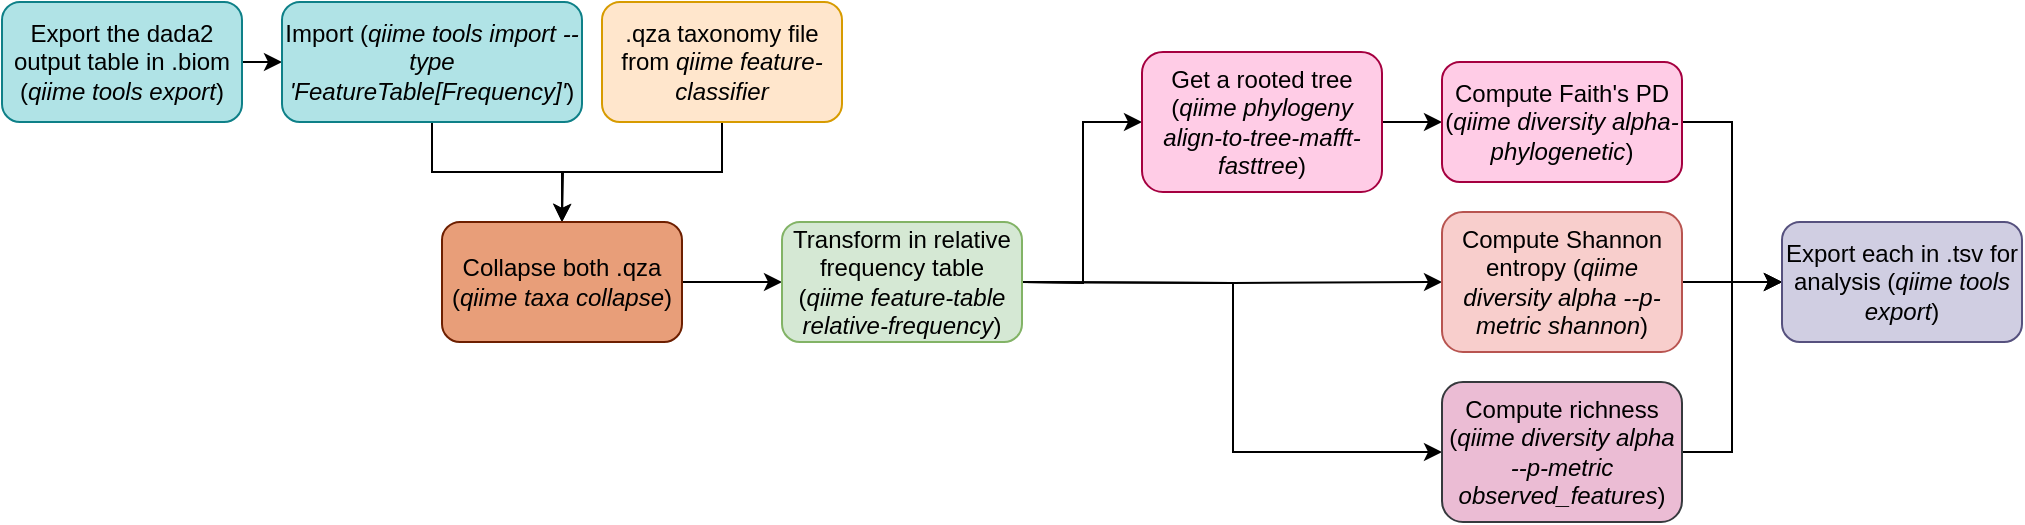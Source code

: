 <mxfile version="26.0.10">
  <diagram name="Page-1" id="an7SCoJztfbovpAoPftu">
    <mxGraphModel dx="1114" dy="615" grid="1" gridSize="10" guides="1" tooltips="1" connect="1" arrows="1" fold="1" page="1" pageScale="1" pageWidth="827" pageHeight="1169" math="0" shadow="0">
      <root>
        <mxCell id="0" />
        <mxCell id="1" parent="0" />
        <mxCell id="lj6ag9x8ZAp9cKXBooP7-7" style="edgeStyle=orthogonalEdgeStyle;rounded=0;orthogonalLoop=1;jettySize=auto;html=1;exitX=1;exitY=0.5;exitDx=0;exitDy=0;entryX=0;entryY=0.5;entryDx=0;entryDy=0;" parent="1" target="lj6ag9x8ZAp9cKXBooP7-2" edge="1">
          <mxGeometry relative="1" as="geometry">
            <mxPoint x="720" y="250" as="sourcePoint" />
          </mxGeometry>
        </mxCell>
        <mxCell id="lj6ag9x8ZAp9cKXBooP7-8" style="edgeStyle=orthogonalEdgeStyle;rounded=0;orthogonalLoop=1;jettySize=auto;html=1;exitX=1;exitY=0.5;exitDx=0;exitDy=0;entryX=0;entryY=0.5;entryDx=0;entryDy=0;" parent="1" target="lj6ag9x8ZAp9cKXBooP7-4" edge="1">
          <mxGeometry relative="1" as="geometry">
            <mxPoint x="720" y="250" as="sourcePoint" />
          </mxGeometry>
        </mxCell>
        <mxCell id="lj6ag9x8ZAp9cKXBooP7-9" style="edgeStyle=orthogonalEdgeStyle;rounded=0;orthogonalLoop=1;jettySize=auto;html=1;exitX=1;exitY=0.5;exitDx=0;exitDy=0;entryX=0;entryY=0.5;entryDx=0;entryDy=0;" parent="1" target="lj6ag9x8ZAp9cKXBooP7-5" edge="1">
          <mxGeometry relative="1" as="geometry">
            <mxPoint x="720" y="250" as="sourcePoint" />
          </mxGeometry>
        </mxCell>
        <mxCell id="lj6ag9x8ZAp9cKXBooP7-10" style="edgeStyle=orthogonalEdgeStyle;rounded=0;orthogonalLoop=1;jettySize=auto;html=1;exitX=1;exitY=0.5;exitDx=0;exitDy=0;entryX=0;entryY=0.5;entryDx=0;entryDy=0;" parent="1" source="lj6ag9x8ZAp9cKXBooP7-2" target="lj6ag9x8ZAp9cKXBooP7-3" edge="1">
          <mxGeometry relative="1" as="geometry" />
        </mxCell>
        <mxCell id="lj6ag9x8ZAp9cKXBooP7-2" value="&lt;span style=&quot;color: rgb(0, 0, 0);&quot;&gt;Get a rooted tree (&lt;i&gt;qiime phylogeny align-to-tree-mafft-fasttree&lt;/i&gt;)&lt;/span&gt;" style="rounded=1;whiteSpace=wrap;html=1;fillColor=light-dark(#FFCCE6,#FFCCE6);strokeColor=#A50040;fontColor=#ffffff;" parent="1" vertex="1">
          <mxGeometry x="780" y="135" width="120" height="70" as="geometry" />
        </mxCell>
        <mxCell id="lj6ag9x8ZAp9cKXBooP7-12" style="edgeStyle=orthogonalEdgeStyle;rounded=0;orthogonalLoop=1;jettySize=auto;html=1;exitX=1;exitY=0.5;exitDx=0;exitDy=0;entryX=0;entryY=0.5;entryDx=0;entryDy=0;" parent="1" source="lj6ag9x8ZAp9cKXBooP7-3" target="lj6ag9x8ZAp9cKXBooP7-6" edge="1">
          <mxGeometry relative="1" as="geometry" />
        </mxCell>
        <mxCell id="lj6ag9x8ZAp9cKXBooP7-3" value="&lt;span style=&quot;color: rgb(0, 0, 0);&quot;&gt;Compute Faith&#39;s PD (&lt;i&gt;qiime diversity alpha-phylogenetic&lt;/i&gt;)&lt;/span&gt;" style="rounded=1;whiteSpace=wrap;html=1;fillColor=light-dark(#FFCCE6,#FFCCE6);strokeColor=#A50040;fontColor=#ffffff;" parent="1" vertex="1">
          <mxGeometry x="930" y="140" width="120" height="60" as="geometry" />
        </mxCell>
        <mxCell id="lj6ag9x8ZAp9cKXBooP7-11" style="edgeStyle=orthogonalEdgeStyle;rounded=0;orthogonalLoop=1;jettySize=auto;html=1;exitX=1;exitY=0.5;exitDx=0;exitDy=0;entryX=0;entryY=0.5;entryDx=0;entryDy=0;" parent="1" source="lj6ag9x8ZAp9cKXBooP7-4" target="lj6ag9x8ZAp9cKXBooP7-6" edge="1">
          <mxGeometry relative="1" as="geometry" />
        </mxCell>
        <mxCell id="lj6ag9x8ZAp9cKXBooP7-4" value="Compute Shannon entropy (&lt;i&gt;qiime diversity alpha --p-metric shannon&lt;/i&gt;)" style="rounded=1;whiteSpace=wrap;html=1;fillColor=#f8cecc;strokeColor=#b85450;" parent="1" vertex="1">
          <mxGeometry x="930" y="215" width="120" height="70" as="geometry" />
        </mxCell>
        <mxCell id="lj6ag9x8ZAp9cKXBooP7-13" style="edgeStyle=orthogonalEdgeStyle;rounded=0;orthogonalLoop=1;jettySize=auto;html=1;exitX=1;exitY=0.5;exitDx=0;exitDy=0;entryX=0;entryY=0.5;entryDx=0;entryDy=0;" parent="1" source="lj6ag9x8ZAp9cKXBooP7-5" target="lj6ag9x8ZAp9cKXBooP7-6" edge="1">
          <mxGeometry relative="1" as="geometry" />
        </mxCell>
        <mxCell id="lj6ag9x8ZAp9cKXBooP7-5" value="Compute richness (&lt;i&gt;qiime diversity alpha --p-metric observed_features&lt;/i&gt;)" style="rounded=1;whiteSpace=wrap;html=1;fillColor=#EBBCD4;strokeColor=#36393d;" parent="1" vertex="1">
          <mxGeometry x="930" y="300" width="120" height="70" as="geometry" />
        </mxCell>
        <mxCell id="lj6ag9x8ZAp9cKXBooP7-6" value="Export each in .tsv for analysis (&lt;i&gt;qiime tools export&lt;/i&gt;)" style="rounded=1;whiteSpace=wrap;html=1;fillColor=#d0cee2;strokeColor=#56517e;" parent="1" vertex="1">
          <mxGeometry x="1100" y="220" width="120" height="60" as="geometry" />
        </mxCell>
        <mxCell id="IujXwmgyFQbCo-uc9xel-2" style="edgeStyle=orthogonalEdgeStyle;rounded=0;orthogonalLoop=1;jettySize=auto;html=1;exitX=1;exitY=0.5;exitDx=0;exitDy=0;entryX=0;entryY=0.5;entryDx=0;entryDy=0;" edge="1" parent="1" source="lj6ag9x8ZAp9cKXBooP7-14" target="lj6ag9x8ZAp9cKXBooP7-15">
          <mxGeometry relative="1" as="geometry" />
        </mxCell>
        <mxCell id="lj6ag9x8ZAp9cKXBooP7-14" value="Export the dada2 output table in .biom (&lt;i&gt;qiime tools export&lt;/i&gt;)" style="rounded=1;whiteSpace=wrap;html=1;fillColor=#b0e3e6;strokeColor=#0e8088;" parent="1" vertex="1">
          <mxGeometry x="210" y="110" width="120" height="60" as="geometry" />
        </mxCell>
        <mxCell id="lj6ag9x8ZAp9cKXBooP7-20" style="edgeStyle=orthogonalEdgeStyle;rounded=0;orthogonalLoop=1;jettySize=auto;html=1;exitX=0.5;exitY=1;exitDx=0;exitDy=0;entryX=0.5;entryY=0;entryDx=0;entryDy=0;" parent="1" source="lj6ag9x8ZAp9cKXBooP7-15" target="lj6ag9x8ZAp9cKXBooP7-17" edge="1">
          <mxGeometry relative="1" as="geometry" />
        </mxCell>
        <mxCell id="lj6ag9x8ZAp9cKXBooP7-15" value="Import (&lt;i&gt;qiime tools import --type &#39;FeatureTable[Frequency]&#39;&lt;/i&gt;)" style="rounded=1;whiteSpace=wrap;html=1;fillColor=#b0e3e6;strokeColor=#0e8088;" parent="1" vertex="1">
          <mxGeometry x="350" y="110" width="150" height="60" as="geometry" />
        </mxCell>
        <mxCell id="lj6ag9x8ZAp9cKXBooP7-21" style="edgeStyle=orthogonalEdgeStyle;rounded=0;orthogonalLoop=1;jettySize=auto;html=1;exitX=0.5;exitY=1;exitDx=0;exitDy=0;" parent="1" source="lj6ag9x8ZAp9cKXBooP7-16" edge="1">
          <mxGeometry relative="1" as="geometry">
            <mxPoint x="490" y="220" as="targetPoint" />
          </mxGeometry>
        </mxCell>
        <mxCell id="lj6ag9x8ZAp9cKXBooP7-16" value="&lt;span style=&quot;color: rgb(0, 0, 0);&quot;&gt;.qza taxonomy file from &lt;i&gt;qiime feature-classifier&lt;/i&gt;&lt;/span&gt;" style="rounded=1;whiteSpace=wrap;html=1;fillColor=#ffe6cc;strokeColor=#d79b00;" parent="1" vertex="1">
          <mxGeometry x="510" y="110" width="120" height="60" as="geometry" />
        </mxCell>
        <mxCell id="lj6ag9x8ZAp9cKXBooP7-22" style="edgeStyle=orthogonalEdgeStyle;rounded=0;orthogonalLoop=1;jettySize=auto;html=1;exitX=1;exitY=0.5;exitDx=0;exitDy=0;entryX=0;entryY=0.5;entryDx=0;entryDy=0;" parent="1" source="lj6ag9x8ZAp9cKXBooP7-17" target="lj6ag9x8ZAp9cKXBooP7-18" edge="1">
          <mxGeometry relative="1" as="geometry" />
        </mxCell>
        <mxCell id="lj6ag9x8ZAp9cKXBooP7-17" value="&lt;span style=&quot;color: rgb(0, 0, 0);&quot;&gt;Collapse both .qza (&lt;i&gt;qiime taxa collapse&lt;/i&gt;)&lt;/span&gt;" style="rounded=1;whiteSpace=wrap;html=1;fillColor=light-dark(#E89E79,#E89E79);fontColor=#ffffff;strokeColor=#6D1F00;" parent="1" vertex="1">
          <mxGeometry x="430" y="220" width="120" height="60" as="geometry" />
        </mxCell>
        <mxCell id="lj6ag9x8ZAp9cKXBooP7-18" value="Transform in relative frequency table (&lt;i&gt;qiime feature-table relative-frequency&lt;/i&gt;)" style="rounded=1;whiteSpace=wrap;html=1;fillColor=#d5e8d4;strokeColor=#82b366;" parent="1" vertex="1">
          <mxGeometry x="600" y="220" width="120" height="60" as="geometry" />
        </mxCell>
      </root>
    </mxGraphModel>
  </diagram>
</mxfile>
